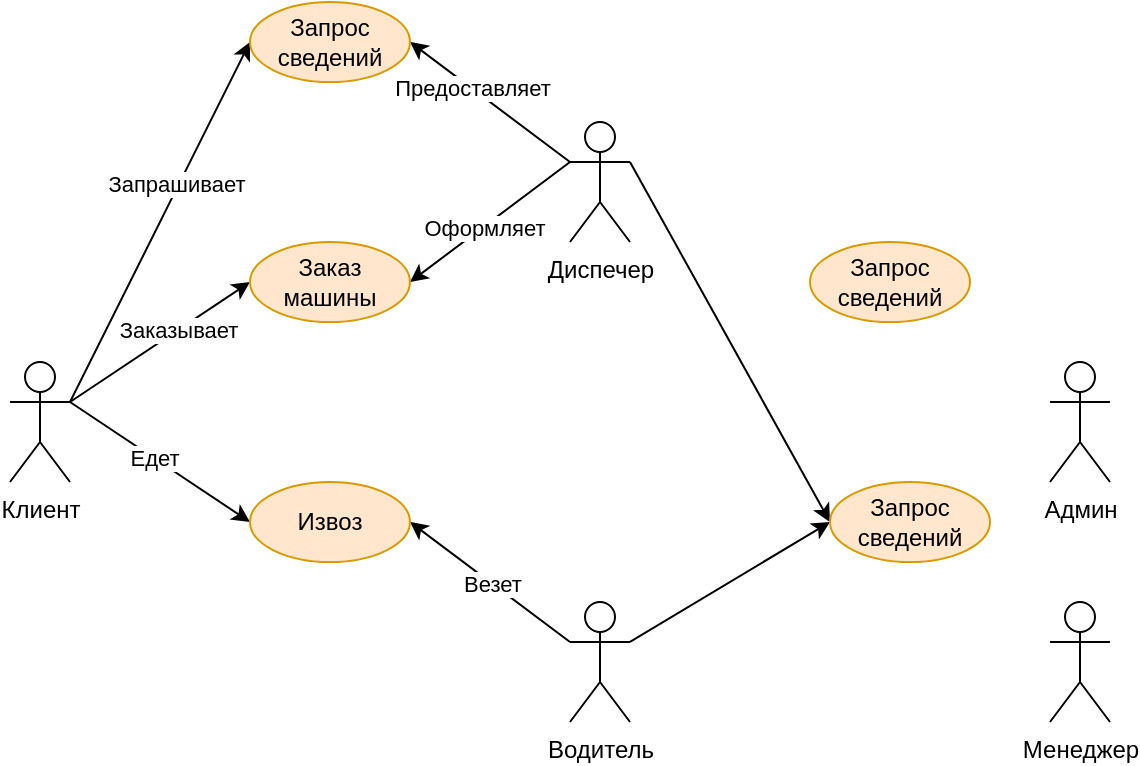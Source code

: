 <mxfile version="26.2.13">
  <diagram name="Страница — 1" id="DDRelqd3foFtQDBvqA2G">
    <mxGraphModel dx="1248" dy="699" grid="1" gridSize="10" guides="1" tooltips="1" connect="1" arrows="1" fold="1" page="1" pageScale="1" pageWidth="827" pageHeight="1169" math="0" shadow="0">
      <root>
        <mxCell id="0" />
        <mxCell id="1" parent="0" />
        <mxCell id="0o13hnP4myN7Ve84EtL6-1" value="Админ" style="shape=umlActor;verticalLabelPosition=bottom;verticalAlign=top;html=1;outlineConnect=0;rounded=1;" vertex="1" parent="1">
          <mxGeometry x="720" y="500" width="30" height="60" as="geometry" />
        </mxCell>
        <mxCell id="0o13hnP4myN7Ve84EtL6-2" value="Менеджер" style="shape=umlActor;verticalLabelPosition=bottom;verticalAlign=top;html=1;outlineConnect=0;rounded=1;" vertex="1" parent="1">
          <mxGeometry x="720" y="620" width="30" height="60" as="geometry" />
        </mxCell>
        <mxCell id="0o13hnP4myN7Ve84EtL6-21" style="rounded=1;orthogonalLoop=1;jettySize=auto;html=1;entryX=1;entryY=0.5;entryDx=0;entryDy=0;exitX=0;exitY=0.333;exitDx=0;exitDy=0;exitPerimeter=0;" edge="1" parent="1" source="0o13hnP4myN7Ve84EtL6-3" target="0o13hnP4myN7Ve84EtL6-13">
          <mxGeometry relative="1" as="geometry" />
        </mxCell>
        <mxCell id="0o13hnP4myN7Ve84EtL6-23" value="Оформляет" style="edgeLabel;html=1;align=center;verticalAlign=middle;resizable=0;points=[];rounded=1;" vertex="1" connectable="0" parent="0o13hnP4myN7Ve84EtL6-21">
          <mxGeometry x="0.092" relative="1" as="geometry">
            <mxPoint as="offset" />
          </mxGeometry>
        </mxCell>
        <mxCell id="0o13hnP4myN7Ve84EtL6-30" style="rounded=1;orthogonalLoop=1;jettySize=auto;html=1;entryX=1;entryY=0.5;entryDx=0;entryDy=0;exitX=0;exitY=0.333;exitDx=0;exitDy=0;exitPerimeter=0;" edge="1" parent="1" source="0o13hnP4myN7Ve84EtL6-3" target="0o13hnP4myN7Ve84EtL6-28">
          <mxGeometry relative="1" as="geometry" />
        </mxCell>
        <mxCell id="0o13hnP4myN7Ve84EtL6-32" value="Предоставляет" style="edgeLabel;html=1;align=center;verticalAlign=middle;resizable=0;points=[];rounded=1;" vertex="1" connectable="0" parent="0o13hnP4myN7Ve84EtL6-30">
          <mxGeometry x="0.244" relative="1" as="geometry">
            <mxPoint as="offset" />
          </mxGeometry>
        </mxCell>
        <mxCell id="0o13hnP4myN7Ve84EtL6-34" style="rounded=1;orthogonalLoop=1;jettySize=auto;html=1;exitX=1;exitY=0.333;exitDx=0;exitDy=0;exitPerimeter=0;entryX=0;entryY=0.5;entryDx=0;entryDy=0;" edge="1" parent="1" source="0o13hnP4myN7Ve84EtL6-3" target="0o13hnP4myN7Ve84EtL6-36">
          <mxGeometry relative="1" as="geometry">
            <mxPoint x="560" y="540" as="targetPoint" />
          </mxGeometry>
        </mxCell>
        <mxCell id="0o13hnP4myN7Ve84EtL6-3" value="Диспечер" style="shape=umlActor;verticalLabelPosition=bottom;verticalAlign=top;html=1;outlineConnect=0;rounded=1;" vertex="1" parent="1">
          <mxGeometry x="480" y="380" width="30" height="60" as="geometry" />
        </mxCell>
        <mxCell id="0o13hnP4myN7Ve84EtL6-18" style="rounded=1;orthogonalLoop=1;jettySize=auto;html=1;exitX=0;exitY=0.333;exitDx=0;exitDy=0;exitPerimeter=0;entryX=1;entryY=0.5;entryDx=0;entryDy=0;" edge="1" parent="1" source="0o13hnP4myN7Ve84EtL6-4" target="0o13hnP4myN7Ve84EtL6-17">
          <mxGeometry relative="1" as="geometry" />
        </mxCell>
        <mxCell id="0o13hnP4myN7Ve84EtL6-25" value="Везет" style="edgeLabel;html=1;align=center;verticalAlign=middle;resizable=0;points=[];rounded=1;" vertex="1" connectable="0" parent="0o13hnP4myN7Ve84EtL6-18">
          <mxGeometry x="-0.028" relative="1" as="geometry">
            <mxPoint as="offset" />
          </mxGeometry>
        </mxCell>
        <mxCell id="0o13hnP4myN7Ve84EtL6-35" style="rounded=1;orthogonalLoop=1;jettySize=auto;html=1;entryX=0;entryY=0.5;entryDx=0;entryDy=0;exitX=1;exitY=0.333;exitDx=0;exitDy=0;exitPerimeter=0;" edge="1" parent="1" source="0o13hnP4myN7Ve84EtL6-4" target="0o13hnP4myN7Ve84EtL6-36">
          <mxGeometry relative="1" as="geometry">
            <mxPoint x="560" y="540" as="targetPoint" />
          </mxGeometry>
        </mxCell>
        <mxCell id="0o13hnP4myN7Ve84EtL6-4" value="Водитель" style="shape=umlActor;verticalLabelPosition=bottom;verticalAlign=top;html=1;outlineConnect=0;rounded=1;" vertex="1" parent="1">
          <mxGeometry x="480" y="620" width="30" height="60" as="geometry" />
        </mxCell>
        <mxCell id="0o13hnP4myN7Ve84EtL6-15" style="rounded=1;orthogonalLoop=1;jettySize=auto;html=1;exitX=1;exitY=0.333;exitDx=0;exitDy=0;exitPerimeter=0;entryX=0;entryY=0.5;entryDx=0;entryDy=0;" edge="1" parent="1" source="0o13hnP4myN7Ve84EtL6-8" target="0o13hnP4myN7Ve84EtL6-13">
          <mxGeometry relative="1" as="geometry" />
        </mxCell>
        <mxCell id="0o13hnP4myN7Ve84EtL6-22" value="Заказывает" style="edgeLabel;html=1;align=center;verticalAlign=middle;resizable=0;points=[];rounded=1;" vertex="1" connectable="0" parent="0o13hnP4myN7Ve84EtL6-15">
          <mxGeometry x="0.196" relative="1" as="geometry">
            <mxPoint as="offset" />
          </mxGeometry>
        </mxCell>
        <mxCell id="0o13hnP4myN7Ve84EtL6-20" style="rounded=1;orthogonalLoop=1;jettySize=auto;html=1;exitX=1;exitY=0.333;exitDx=0;exitDy=0;exitPerimeter=0;entryX=0;entryY=0.5;entryDx=0;entryDy=0;" edge="1" parent="1" source="0o13hnP4myN7Ve84EtL6-8" target="0o13hnP4myN7Ve84EtL6-17">
          <mxGeometry relative="1" as="geometry" />
        </mxCell>
        <mxCell id="0o13hnP4myN7Ve84EtL6-26" value="Едет" style="edgeLabel;html=1;align=center;verticalAlign=middle;resizable=0;points=[];rounded=1;" vertex="1" connectable="0" parent="0o13hnP4myN7Ve84EtL6-20">
          <mxGeometry x="-0.067" relative="1" as="geometry">
            <mxPoint as="offset" />
          </mxGeometry>
        </mxCell>
        <mxCell id="0o13hnP4myN7Ve84EtL6-29" style="rounded=1;orthogonalLoop=1;jettySize=auto;html=1;entryX=0;entryY=0.5;entryDx=0;entryDy=0;exitX=1;exitY=0.333;exitDx=0;exitDy=0;exitPerimeter=0;" edge="1" parent="1" source="0o13hnP4myN7Ve84EtL6-8" target="0o13hnP4myN7Ve84EtL6-28">
          <mxGeometry relative="1" as="geometry" />
        </mxCell>
        <mxCell id="0o13hnP4myN7Ve84EtL6-31" value="Запрашивает" style="edgeLabel;html=1;align=center;verticalAlign=middle;resizable=0;points=[];rounded=1;" vertex="1" connectable="0" parent="0o13hnP4myN7Ve84EtL6-29">
          <mxGeometry x="0.209" y="2" relative="1" as="geometry">
            <mxPoint as="offset" />
          </mxGeometry>
        </mxCell>
        <mxCell id="0o13hnP4myN7Ve84EtL6-8" value="Клиент" style="shape=umlActor;verticalLabelPosition=bottom;verticalAlign=top;html=1;outlineConnect=0;rounded=1;" vertex="1" parent="1">
          <mxGeometry x="200" y="500" width="30" height="60" as="geometry" />
        </mxCell>
        <mxCell id="0o13hnP4myN7Ve84EtL6-13" value="Заказ машины" style="ellipse;whiteSpace=wrap;html=1;fillColor=#ffe6cc;strokeColor=#d79b00;rounded=1;" vertex="1" parent="1">
          <mxGeometry x="320" y="440" width="80" height="40" as="geometry" />
        </mxCell>
        <mxCell id="0o13hnP4myN7Ve84EtL6-17" value="Извоз" style="ellipse;whiteSpace=wrap;html=1;fillColor=#ffe6cc;strokeColor=#d79b00;rounded=1;" vertex="1" parent="1">
          <mxGeometry x="320" y="560" width="80" height="40" as="geometry" />
        </mxCell>
        <mxCell id="0o13hnP4myN7Ve84EtL6-28" value="Запрос сведений" style="ellipse;whiteSpace=wrap;html=1;fillColor=#ffe6cc;strokeColor=#d79b00;rounded=1;" vertex="1" parent="1">
          <mxGeometry x="320" y="320" width="80" height="40" as="geometry" />
        </mxCell>
        <mxCell id="0o13hnP4myN7Ve84EtL6-36" value="Запрос сведений" style="ellipse;whiteSpace=wrap;html=1;fillColor=#ffe6cc;strokeColor=#d79b00;rounded=1;" vertex="1" parent="1">
          <mxGeometry x="610" y="560" width="80" height="40" as="geometry" />
        </mxCell>
        <mxCell id="0o13hnP4myN7Ve84EtL6-38" value="Запрос сведений" style="ellipse;whiteSpace=wrap;html=1;fillColor=#ffe6cc;strokeColor=#d79b00;rounded=1;" vertex="1" parent="1">
          <mxGeometry x="600" y="440" width="80" height="40" as="geometry" />
        </mxCell>
      </root>
    </mxGraphModel>
  </diagram>
</mxfile>
